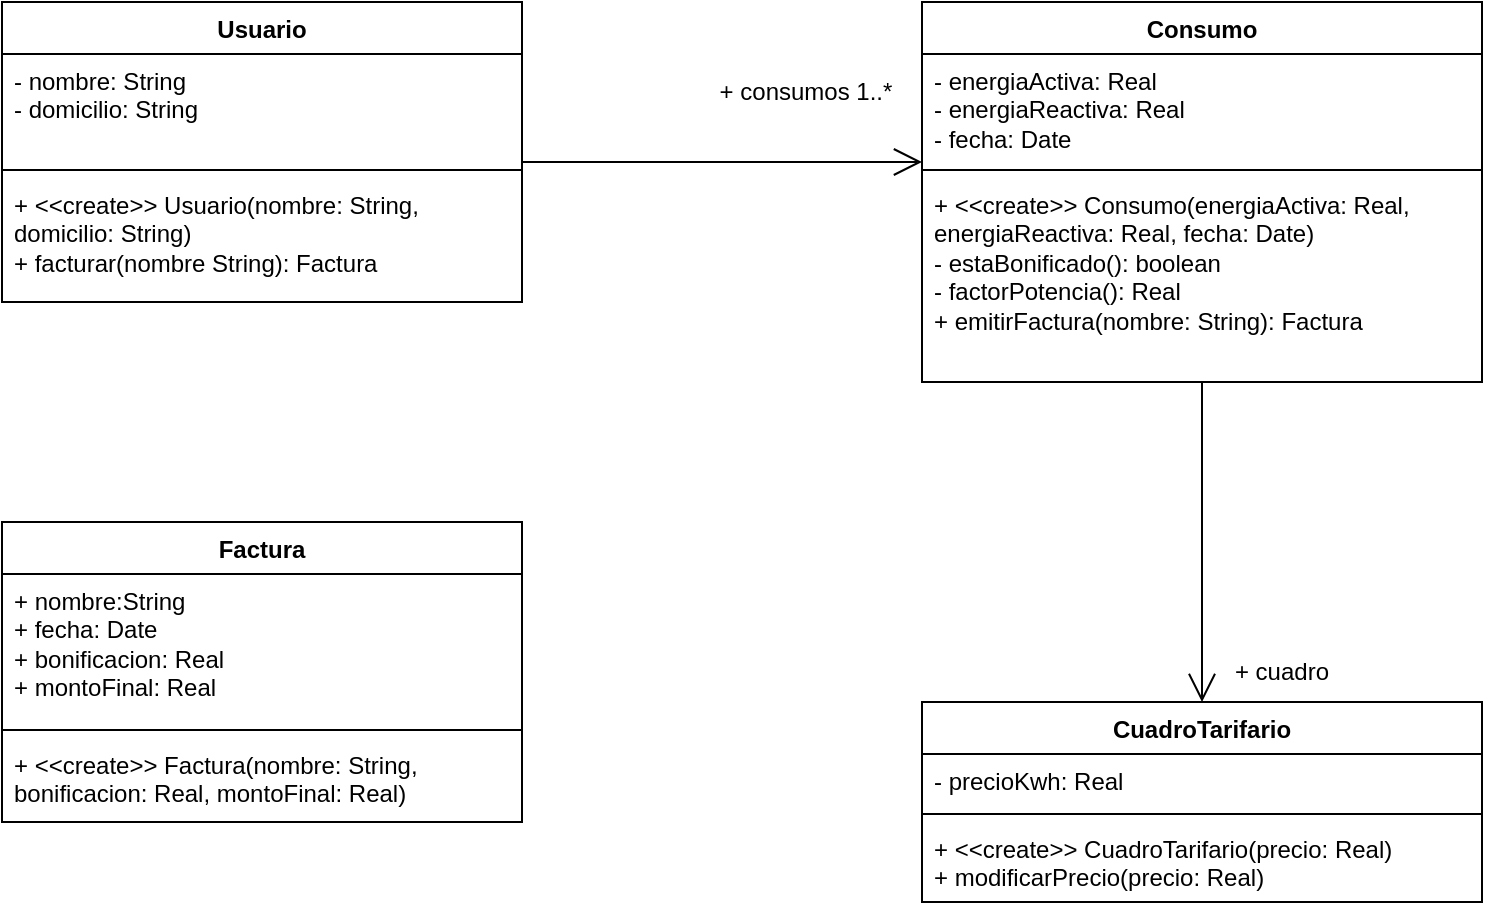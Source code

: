 <mxfile version="22.0.2" type="device">
  <diagram name="Página-1" id="XxxjilXf-MoARzXAFVNk">
    <mxGraphModel dx="960" dy="805" grid="1" gridSize="10" guides="1" tooltips="1" connect="1" arrows="1" fold="1" page="1" pageScale="1" pageWidth="827" pageHeight="1169" math="0" shadow="0">
      <root>
        <mxCell id="0" />
        <mxCell id="1" parent="0" />
        <mxCell id="8tF6k1kRLnC8eydJCcOv-1" value="Usuario" style="swimlane;fontStyle=1;align=center;verticalAlign=top;childLayout=stackLayout;horizontal=1;startSize=26;horizontalStack=0;resizeParent=1;resizeParentMax=0;resizeLast=0;collapsible=1;marginBottom=0;whiteSpace=wrap;html=1;" vertex="1" parent="1">
          <mxGeometry x="20" y="160" width="260" height="150" as="geometry" />
        </mxCell>
        <mxCell id="8tF6k1kRLnC8eydJCcOv-2" value="- nombre: String&lt;br&gt;- domicilio: String" style="text;strokeColor=none;fillColor=none;align=left;verticalAlign=top;spacingLeft=4;spacingRight=4;overflow=hidden;rotatable=0;points=[[0,0.5],[1,0.5]];portConstraint=eastwest;whiteSpace=wrap;html=1;" vertex="1" parent="8tF6k1kRLnC8eydJCcOv-1">
          <mxGeometry y="26" width="260" height="54" as="geometry" />
        </mxCell>
        <mxCell id="8tF6k1kRLnC8eydJCcOv-3" value="" style="line;strokeWidth=1;fillColor=none;align=left;verticalAlign=middle;spacingTop=-1;spacingLeft=3;spacingRight=3;rotatable=0;labelPosition=right;points=[];portConstraint=eastwest;strokeColor=inherit;" vertex="1" parent="8tF6k1kRLnC8eydJCcOv-1">
          <mxGeometry y="80" width="260" height="8" as="geometry" />
        </mxCell>
        <mxCell id="8tF6k1kRLnC8eydJCcOv-4" value="+ &amp;lt;&amp;lt;create&amp;gt;&amp;gt; Usuario(nombre: String, domicilio: String)&lt;br&gt;+ facturar(nombre String): Factura" style="text;strokeColor=none;fillColor=none;align=left;verticalAlign=top;spacingLeft=4;spacingRight=4;overflow=hidden;rotatable=0;points=[[0,0.5],[1,0.5]];portConstraint=eastwest;whiteSpace=wrap;html=1;" vertex="1" parent="8tF6k1kRLnC8eydJCcOv-1">
          <mxGeometry y="88" width="260" height="62" as="geometry" />
        </mxCell>
        <mxCell id="8tF6k1kRLnC8eydJCcOv-5" value="Consumo" style="swimlane;fontStyle=1;align=center;verticalAlign=top;childLayout=stackLayout;horizontal=1;startSize=26;horizontalStack=0;resizeParent=1;resizeParentMax=0;resizeLast=0;collapsible=1;marginBottom=0;whiteSpace=wrap;html=1;" vertex="1" parent="1">
          <mxGeometry x="480" y="160" width="280" height="190" as="geometry" />
        </mxCell>
        <mxCell id="8tF6k1kRLnC8eydJCcOv-6" value="- energiaActiva: Real&lt;br&gt;- energiaReactiva: Real&lt;br&gt;- fecha: Date" style="text;strokeColor=none;fillColor=none;align=left;verticalAlign=top;spacingLeft=4;spacingRight=4;overflow=hidden;rotatable=0;points=[[0,0.5],[1,0.5]];portConstraint=eastwest;whiteSpace=wrap;html=1;" vertex="1" parent="8tF6k1kRLnC8eydJCcOv-5">
          <mxGeometry y="26" width="280" height="54" as="geometry" />
        </mxCell>
        <mxCell id="8tF6k1kRLnC8eydJCcOv-7" value="" style="line;strokeWidth=1;fillColor=none;align=left;verticalAlign=middle;spacingTop=-1;spacingLeft=3;spacingRight=3;rotatable=0;labelPosition=right;points=[];portConstraint=eastwest;strokeColor=inherit;" vertex="1" parent="8tF6k1kRLnC8eydJCcOv-5">
          <mxGeometry y="80" width="280" height="8" as="geometry" />
        </mxCell>
        <mxCell id="8tF6k1kRLnC8eydJCcOv-8" value="+ &amp;lt;&amp;lt;create&amp;gt;&amp;gt; Consumo(energiaActiva: Real, energiaReactiva: Real, fecha: Date)&lt;br&gt;- estaBonificado(): boolean&lt;br&gt;- factorPotencia(): Real&lt;br&gt;+ emitirFactura(nombre: String): Factura" style="text;strokeColor=none;fillColor=none;align=left;verticalAlign=top;spacingLeft=4;spacingRight=4;overflow=hidden;rotatable=0;points=[[0,0.5],[1,0.5]];portConstraint=eastwest;whiteSpace=wrap;html=1;" vertex="1" parent="8tF6k1kRLnC8eydJCcOv-5">
          <mxGeometry y="88" width="280" height="102" as="geometry" />
        </mxCell>
        <mxCell id="8tF6k1kRLnC8eydJCcOv-9" value="Factura" style="swimlane;fontStyle=1;align=center;verticalAlign=top;childLayout=stackLayout;horizontal=1;startSize=26;horizontalStack=0;resizeParent=1;resizeParentMax=0;resizeLast=0;collapsible=1;marginBottom=0;whiteSpace=wrap;html=1;" vertex="1" parent="1">
          <mxGeometry x="20" y="420" width="260" height="150" as="geometry" />
        </mxCell>
        <mxCell id="8tF6k1kRLnC8eydJCcOv-10" value="+ nombre:String&lt;br&gt;+ fecha: Date&lt;br&gt;+ bonificacion: Real&lt;br&gt;+ montoFinal: Real" style="text;strokeColor=none;fillColor=none;align=left;verticalAlign=top;spacingLeft=4;spacingRight=4;overflow=hidden;rotatable=0;points=[[0,0.5],[1,0.5]];portConstraint=eastwest;whiteSpace=wrap;html=1;" vertex="1" parent="8tF6k1kRLnC8eydJCcOv-9">
          <mxGeometry y="26" width="260" height="74" as="geometry" />
        </mxCell>
        <mxCell id="8tF6k1kRLnC8eydJCcOv-11" value="" style="line;strokeWidth=1;fillColor=none;align=left;verticalAlign=middle;spacingTop=-1;spacingLeft=3;spacingRight=3;rotatable=0;labelPosition=right;points=[];portConstraint=eastwest;strokeColor=inherit;" vertex="1" parent="8tF6k1kRLnC8eydJCcOv-9">
          <mxGeometry y="100" width="260" height="8" as="geometry" />
        </mxCell>
        <mxCell id="8tF6k1kRLnC8eydJCcOv-12" value="+ &amp;lt;&amp;lt;create&amp;gt;&amp;gt; Factura(nombre: String, bonificacion: Real, montoFinal: Real)" style="text;strokeColor=none;fillColor=none;align=left;verticalAlign=top;spacingLeft=4;spacingRight=4;overflow=hidden;rotatable=0;points=[[0,0.5],[1,0.5]];portConstraint=eastwest;whiteSpace=wrap;html=1;" vertex="1" parent="8tF6k1kRLnC8eydJCcOv-9">
          <mxGeometry y="108" width="260" height="42" as="geometry" />
        </mxCell>
        <mxCell id="8tF6k1kRLnC8eydJCcOv-13" value="CuadroTarifario" style="swimlane;fontStyle=1;align=center;verticalAlign=top;childLayout=stackLayout;horizontal=1;startSize=26;horizontalStack=0;resizeParent=1;resizeParentMax=0;resizeLast=0;collapsible=1;marginBottom=0;whiteSpace=wrap;html=1;" vertex="1" parent="1">
          <mxGeometry x="480" y="510" width="280" height="100" as="geometry" />
        </mxCell>
        <mxCell id="8tF6k1kRLnC8eydJCcOv-14" value="- precioKwh: Real" style="text;strokeColor=none;fillColor=none;align=left;verticalAlign=top;spacingLeft=4;spacingRight=4;overflow=hidden;rotatable=0;points=[[0,0.5],[1,0.5]];portConstraint=eastwest;whiteSpace=wrap;html=1;" vertex="1" parent="8tF6k1kRLnC8eydJCcOv-13">
          <mxGeometry y="26" width="280" height="26" as="geometry" />
        </mxCell>
        <mxCell id="8tF6k1kRLnC8eydJCcOv-15" value="" style="line;strokeWidth=1;fillColor=none;align=left;verticalAlign=middle;spacingTop=-1;spacingLeft=3;spacingRight=3;rotatable=0;labelPosition=right;points=[];portConstraint=eastwest;strokeColor=inherit;" vertex="1" parent="8tF6k1kRLnC8eydJCcOv-13">
          <mxGeometry y="52" width="280" height="8" as="geometry" />
        </mxCell>
        <mxCell id="8tF6k1kRLnC8eydJCcOv-16" value="+ &amp;lt;&amp;lt;create&amp;gt;&amp;gt; CuadroTarifario(precio: Real)&lt;br&gt;+ modificarPrecio(precio: Real)" style="text;strokeColor=none;fillColor=none;align=left;verticalAlign=top;spacingLeft=4;spacingRight=4;overflow=hidden;rotatable=0;points=[[0,0.5],[1,0.5]];portConstraint=eastwest;whiteSpace=wrap;html=1;" vertex="1" parent="8tF6k1kRLnC8eydJCcOv-13">
          <mxGeometry y="60" width="280" height="40" as="geometry" />
        </mxCell>
        <mxCell id="8tF6k1kRLnC8eydJCcOv-17" value="" style="endArrow=open;endFill=1;endSize=12;html=1;rounded=0;exitX=1;exitY=1;exitDx=0;exitDy=0;exitPerimeter=0;" edge="1" parent="1" source="8tF6k1kRLnC8eydJCcOv-2">
          <mxGeometry width="160" relative="1" as="geometry">
            <mxPoint x="320" y="240" as="sourcePoint" />
            <mxPoint x="480" y="240" as="targetPoint" />
          </mxGeometry>
        </mxCell>
        <mxCell id="8tF6k1kRLnC8eydJCcOv-18" value="+ consumos 1..*" style="text;strokeColor=none;align=center;fillColor=none;html=1;verticalAlign=middle;whiteSpace=wrap;rounded=0;" vertex="1" parent="1">
          <mxGeometry x="370" y="190" width="104" height="30" as="geometry" />
        </mxCell>
        <mxCell id="8tF6k1kRLnC8eydJCcOv-19" value="" style="endArrow=open;endFill=1;endSize=12;html=1;rounded=0;" edge="1" parent="1" source="8tF6k1kRLnC8eydJCcOv-5" target="8tF6k1kRLnC8eydJCcOv-13">
          <mxGeometry width="160" relative="1" as="geometry">
            <mxPoint x="610" y="350" as="sourcePoint" />
            <mxPoint x="610" y="390" as="targetPoint" />
          </mxGeometry>
        </mxCell>
        <mxCell id="8tF6k1kRLnC8eydJCcOv-20" value="+ cuadro" style="text;strokeColor=none;align=center;fillColor=none;html=1;verticalAlign=middle;whiteSpace=wrap;rounded=0;" vertex="1" parent="1">
          <mxGeometry x="630" y="480" width="60" height="30" as="geometry" />
        </mxCell>
      </root>
    </mxGraphModel>
  </diagram>
</mxfile>
